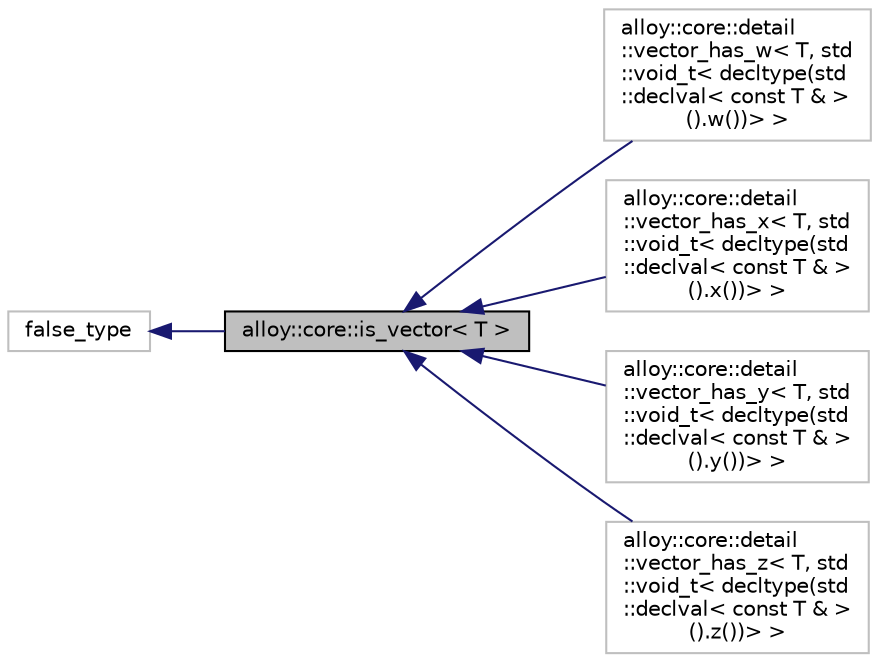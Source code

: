 digraph "alloy::core::is_vector&lt; T &gt;"
{
  edge [fontname="Helvetica",fontsize="10",labelfontname="Helvetica",labelfontsize="10"];
  node [fontname="Helvetica",fontsize="10",shape=record];
  rankdir="LR";
  Node1 [label="alloy::core::is_vector\< T \>",height=0.2,width=0.4,color="black", fillcolor="grey75", style="filled" fontcolor="black"];
  Node2 -> Node1 [dir="back",color="midnightblue",fontsize="10",style="solid",fontname="Helvetica"];
  Node2 [label="false_type",height=0.2,width=0.4,color="grey75", fillcolor="white", style="filled"];
  Node1 -> Node3 [dir="back",color="midnightblue",fontsize="10",style="solid",fontname="Helvetica"];
  Node3 [label="alloy::core::detail\l::vector_has_w\< T, std\l::void_t\< decltype(std\l::declval\< const T & \>\l().w())\> \>",height=0.2,width=0.4,color="grey75", fillcolor="white", style="filled"];
  Node1 -> Node4 [dir="back",color="midnightblue",fontsize="10",style="solid",fontname="Helvetica"];
  Node4 [label="alloy::core::detail\l::vector_has_x\< T, std\l::void_t\< decltype(std\l::declval\< const T & \>\l().x())\> \>",height=0.2,width=0.4,color="grey75", fillcolor="white", style="filled"];
  Node1 -> Node5 [dir="back",color="midnightblue",fontsize="10",style="solid",fontname="Helvetica"];
  Node5 [label="alloy::core::detail\l::vector_has_y\< T, std\l::void_t\< decltype(std\l::declval\< const T & \>\l().y())\> \>",height=0.2,width=0.4,color="grey75", fillcolor="white", style="filled"];
  Node1 -> Node6 [dir="back",color="midnightblue",fontsize="10",style="solid",fontname="Helvetica"];
  Node6 [label="alloy::core::detail\l::vector_has_z\< T, std\l::void_t\< decltype(std\l::declval\< const T & \>\l().z())\> \>",height=0.2,width=0.4,color="grey75", fillcolor="white", style="filled"];
}
